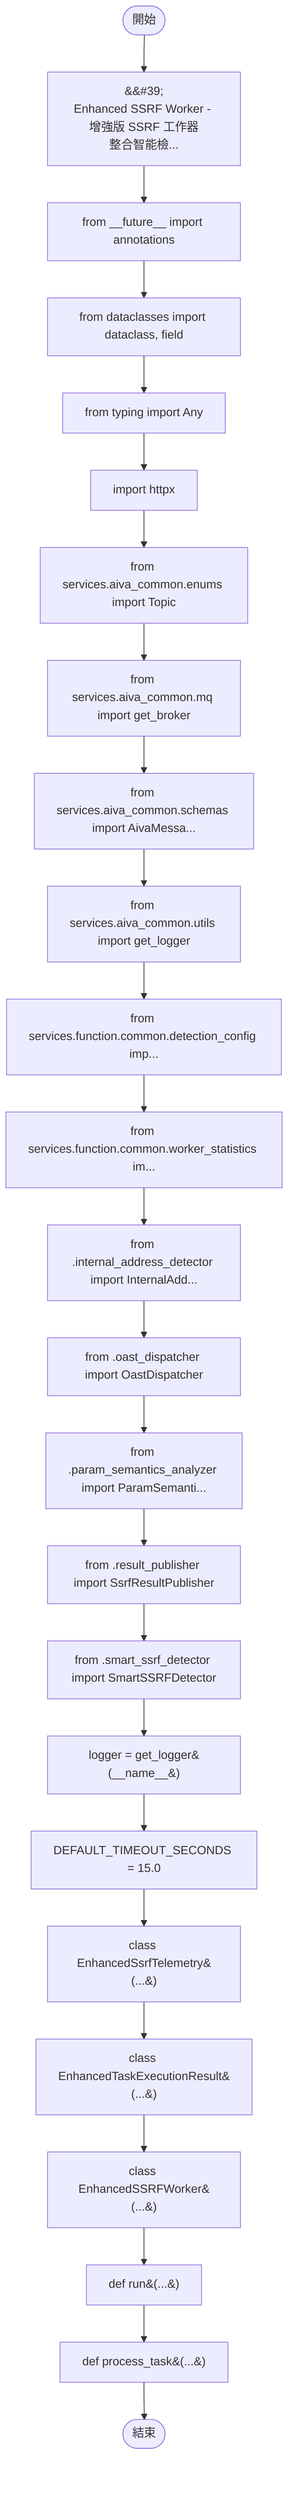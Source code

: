 flowchart TB
    n1([開始])
    n2([結束])
    n3[&amp;&#35;39;\nEnhanced SSRF Worker - 增強版 SSRF 工作器\n整合智能檢...]
    n4[from __future__ import annotations]
    n5[from dataclasses import dataclass, field]
    n6[from typing import Any]
    n7[import httpx]
    n8[from services.aiva_common.enums import Topic]
    n9[from services.aiva_common.mq import get_broker]
    n10[from services.aiva_common.schemas import AivaMessa...]
    n11[from services.aiva_common.utils import get_logger]
    n12[from services.function.common.detection_config imp...]
    n13[from services.function.common.worker_statistics im...]
    n14[from .internal_address_detector import InternalAdd...]
    n15[from .oast_dispatcher import OastDispatcher]
    n16[from .param_semantics_analyzer import ParamSemanti...]
    n17[from .result_publisher import SsrfResultPublisher]
    n18[from .smart_ssrf_detector import SmartSSRFDetector]
    n19[logger = get_logger&#40;__name__&#41;]
    n20[DEFAULT_TIMEOUT_SECONDS = 15.0]
    n21[class EnhancedSsrfTelemetry&#40;...&#41;]
    n22[class EnhancedTaskExecutionResult&#40;...&#41;]
    n23[class EnhancedSSRFWorker&#40;...&#41;]
    n24[def run&#40;...&#41;]
    n25[def process_task&#40;...&#41;]
    n1 --> n3
    n3 --> n4
    n4 --> n5
    n5 --> n6
    n6 --> n7
    n7 --> n8
    n8 --> n9
    n9 --> n10
    n10 --> n11
    n11 --> n12
    n12 --> n13
    n13 --> n14
    n14 --> n15
    n15 --> n16
    n16 --> n17
    n17 --> n18
    n18 --> n19
    n19 --> n20
    n20 --> n21
    n21 --> n22
    n22 --> n23
    n23 --> n24
    n24 --> n25
    n25 --> n2
